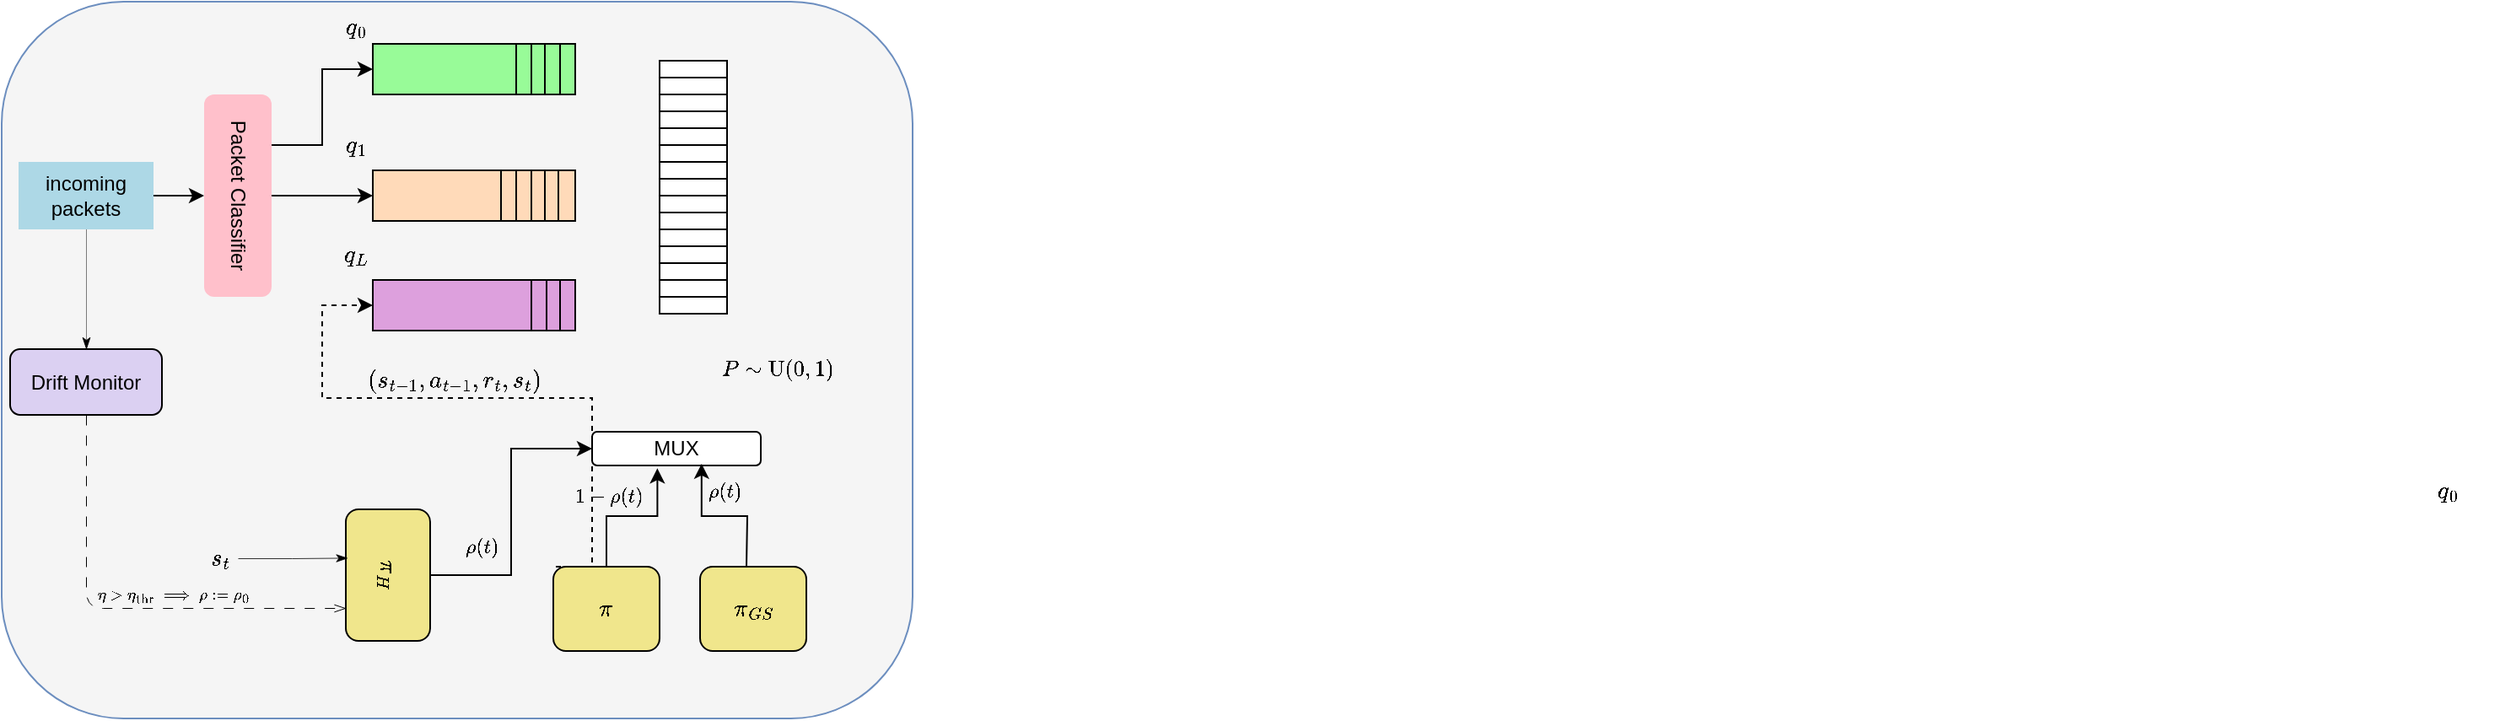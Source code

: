 <mxfile version="22.0.0" type="github">
  <diagram name="Page-1" id="48yRJna23telFu0YNoEB">
    <mxGraphModel dx="952" dy="544" grid="1" gridSize="10" guides="1" tooltips="1" connect="1" arrows="1" fold="1" page="1" pageScale="1" pageWidth="850" pageHeight="1100" math="1" shadow="0">
      <root>
        <mxCell id="0" />
        <mxCell id="1" parent="0" />
        <mxCell id="Teats__p5hXg-xirP8DH-14" value="" style="rounded=1;whiteSpace=wrap;html=1;fillColor=#f5f5f5;strokeColor=#6c8ebf;arcSize=17;gradientColor=none;" vertex="1" parent="1">
          <mxGeometry x="110" y="95" width="540" height="425" as="geometry" />
        </mxCell>
        <mxCell id="Teats__p5hXg-xirP8DH-6" style="edgeStyle=orthogonalEdgeStyle;rounded=0;orthogonalLoop=1;jettySize=auto;html=1;exitX=1;exitY=0.5;exitDx=0;exitDy=0;entryX=0.5;entryY=1;entryDx=0;entryDy=0;" edge="1" parent="1" source="Teats__p5hXg-xirP8DH-1" target="Teats__p5hXg-xirP8DH-2">
          <mxGeometry relative="1" as="geometry" />
        </mxCell>
        <mxCell id="Teats__p5hXg-xirP8DH-80" style="edgeStyle=orthogonalEdgeStyle;rounded=0;orthogonalLoop=1;jettySize=auto;html=1;exitX=0.5;exitY=1;exitDx=0;exitDy=0;entryX=0.5;entryY=0;entryDx=0;entryDy=0;dashed=1;dashPattern=1 1;strokeWidth=0.5;endArrow=classicThin;endFill=1;" edge="1" parent="1" source="Teats__p5hXg-xirP8DH-1" target="Teats__p5hXg-xirP8DH-79">
          <mxGeometry relative="1" as="geometry" />
        </mxCell>
        <mxCell id="Teats__p5hXg-xirP8DH-1" value="incoming packets" style="rounded=0;whiteSpace=wrap;html=1;fillColor=#add8e6;strokeColor=none;" vertex="1" parent="1">
          <mxGeometry x="120" y="190" width="80" height="40" as="geometry" />
        </mxCell>
        <mxCell id="Teats__p5hXg-xirP8DH-8" style="edgeStyle=orthogonalEdgeStyle;rounded=0;orthogonalLoop=1;jettySize=auto;html=1;exitX=0.5;exitY=0;exitDx=0;exitDy=0;entryX=0;entryY=0.5;entryDx=0;entryDy=0;" edge="1" parent="1" source="Teats__p5hXg-xirP8DH-2" target="Teats__p5hXg-xirP8DH-4">
          <mxGeometry relative="1" as="geometry" />
        </mxCell>
        <mxCell id="Teats__p5hXg-xirP8DH-10" style="edgeStyle=orthogonalEdgeStyle;rounded=0;orthogonalLoop=1;jettySize=auto;html=1;exitX=0.25;exitY=0;exitDx=0;exitDy=0;entryX=0;entryY=0.5;entryDx=0;entryDy=0;" edge="1" parent="1" source="Teats__p5hXg-xirP8DH-2" target="Teats__p5hXg-xirP8DH-3">
          <mxGeometry relative="1" as="geometry" />
        </mxCell>
        <mxCell id="Teats__p5hXg-xirP8DH-2" value="Packet Classifier" style="rounded=1;whiteSpace=wrap;html=1;rotation=90;fillColor=#ffc0cb;strokeColor=none;" vertex="1" parent="1">
          <mxGeometry x="190" y="190" width="120" height="40" as="geometry" />
        </mxCell>
        <mxCell id="Teats__p5hXg-xirP8DH-3" value="" style="rounded=0;whiteSpace=wrap;html=1;fillColor=#98fb98;strokeColor=default;" vertex="1" parent="1">
          <mxGeometry x="330" y="120" width="120" height="30" as="geometry" />
        </mxCell>
        <mxCell id="Teats__p5hXg-xirP8DH-4" value="" style="rounded=0;whiteSpace=wrap;html=1;fillColor=#ffdab9;strokeColor=default;" vertex="1" parent="1">
          <mxGeometry x="330" y="195" width="120" height="30" as="geometry" />
        </mxCell>
        <mxCell id="Teats__p5hXg-xirP8DH-5" value="" style="rounded=0;whiteSpace=wrap;html=1;fillColor=#dda0dd;strokeColor=default;fontColor=#ffffff;" vertex="1" parent="1">
          <mxGeometry x="330" y="260" width="120" height="30" as="geometry" />
        </mxCell>
        <mxCell id="Teats__p5hXg-xirP8DH-11" value="\(q_{0}\)" style="text;html=1;strokeColor=none;fillColor=none;align=center;verticalAlign=middle;whiteSpace=wrap;rounded=0;" vertex="1" parent="1">
          <mxGeometry x="1530" y="370" width="60" height="30" as="geometry" />
        </mxCell>
        <mxCell id="Teats__p5hXg-xirP8DH-12" value="\(q_{1}\)" style="text;html=1;strokeColor=none;fillColor=none;align=center;verticalAlign=middle;whiteSpace=wrap;rounded=0;" vertex="1" parent="1">
          <mxGeometry x="290" y="165" width="60" height="30" as="geometry" />
        </mxCell>
        <mxCell id="Teats__p5hXg-xirP8DH-16" value="\(q_{0}\)" style="text;html=1;strokeColor=none;fillColor=none;align=center;verticalAlign=middle;whiteSpace=wrap;rounded=0;" vertex="1" parent="1">
          <mxGeometry x="290" y="95" width="60" height="30" as="geometry" />
        </mxCell>
        <mxCell id="Teats__p5hXg-xirP8DH-17" value="\(q_{L}\)" style="text;html=1;strokeColor=none;fillColor=none;align=center;verticalAlign=middle;whiteSpace=wrap;rounded=0;" vertex="1" parent="1">
          <mxGeometry x="290" y="230" width="60" height="30" as="geometry" />
        </mxCell>
        <mxCell id="Teats__p5hXg-xirP8DH-98" style="edgeStyle=orthogonalEdgeStyle;rounded=0;orthogonalLoop=1;jettySize=auto;html=1;exitX=0.5;exitY=0;exitDx=0;exitDy=0;entryX=0;entryY=0.5;entryDx=0;entryDy=0;" edge="1" parent="1" source="Teats__p5hXg-xirP8DH-18" target="Teats__p5hXg-xirP8DH-89">
          <mxGeometry relative="1" as="geometry" />
        </mxCell>
        <mxCell id="Teats__p5hXg-xirP8DH-18" value="\(\pi_{H}\)" style="rounded=1;whiteSpace=wrap;html=1;rotation=90;fillColor=#f0e68c;" vertex="1" parent="1">
          <mxGeometry x="300" y="410" width="78" height="50" as="geometry" />
        </mxCell>
        <mxCell id="Teats__p5hXg-xirP8DH-66" style="edgeStyle=orthogonalEdgeStyle;rounded=0;orthogonalLoop=1;jettySize=auto;html=1;exitX=0.5;exitY=0;exitDx=0;exitDy=0;dashed=1;" edge="1" parent="1" target="Teats__p5hXg-xirP8DH-5">
          <mxGeometry relative="1" as="geometry">
            <mxPoint x="438.5" y="430" as="sourcePoint" />
            <mxPoint x="300" y="275" as="targetPoint" />
            <Array as="points">
              <mxPoint x="460" y="430" />
              <mxPoint x="460" y="330" />
              <mxPoint x="300" y="330" />
              <mxPoint x="300" y="275" />
            </Array>
          </mxGeometry>
        </mxCell>
        <mxCell id="Teats__p5hXg-xirP8DH-20" value="\(\pi\)" style="rounded=1;whiteSpace=wrap;html=1;fillColor=#f0e68c;" vertex="1" parent="1">
          <mxGeometry x="437" y="430" width="63" height="50" as="geometry" />
        </mxCell>
        <mxCell id="Teats__p5hXg-xirP8DH-25" style="edgeStyle=orthogonalEdgeStyle;rounded=0;orthogonalLoop=1;jettySize=auto;html=1;exitX=0.75;exitY=0;exitDx=0;exitDy=0;entryX=0.75;entryY=1;entryDx=0;entryDy=0;strokeColor=default;endArrow=none;endFill=0;" edge="1" parent="1">
          <mxGeometry relative="1" as="geometry">
            <mxPoint x="440" y="195" as="sourcePoint" />
            <mxPoint x="440" y="225" as="targetPoint" />
          </mxGeometry>
        </mxCell>
        <mxCell id="Teats__p5hXg-xirP8DH-29" style="edgeStyle=orthogonalEdgeStyle;rounded=0;orthogonalLoop=1;jettySize=auto;html=1;exitX=0.75;exitY=0;exitDx=0;exitDy=0;entryX=0.75;entryY=1;entryDx=0;entryDy=0;endArrow=none;endFill=0;" edge="1" parent="1">
          <mxGeometry relative="1" as="geometry">
            <mxPoint x="441" y="260" as="sourcePoint" />
            <mxPoint x="441" y="290" as="targetPoint" />
          </mxGeometry>
        </mxCell>
        <mxCell id="Teats__p5hXg-xirP8DH-30" style="edgeStyle=orthogonalEdgeStyle;rounded=0;orthogonalLoop=1;jettySize=auto;html=1;exitX=0.5;exitY=0;exitDx=0;exitDy=0;entryX=0.5;entryY=1;entryDx=0;entryDy=0;endArrow=none;endFill=0;" edge="1" parent="1">
          <mxGeometry relative="1" as="geometry">
            <mxPoint x="433" y="260" as="sourcePoint" />
            <mxPoint x="433" y="290" as="targetPoint" />
          </mxGeometry>
        </mxCell>
        <mxCell id="Teats__p5hXg-xirP8DH-31" style="edgeStyle=orthogonalEdgeStyle;rounded=0;orthogonalLoop=1;jettySize=auto;html=1;exitX=0.5;exitY=0;exitDx=0;exitDy=0;entryX=0.5;entryY=1;entryDx=0;entryDy=0;endArrow=none;endFill=0;" edge="1" parent="1">
          <mxGeometry relative="1" as="geometry">
            <mxPoint x="432" y="120" as="sourcePoint" />
            <mxPoint x="432" y="150" as="targetPoint" />
          </mxGeometry>
        </mxCell>
        <mxCell id="Teats__p5hXg-xirP8DH-32" style="edgeStyle=orthogonalEdgeStyle;rounded=0;orthogonalLoop=1;jettySize=auto;html=1;exitX=0.75;exitY=0;exitDx=0;exitDy=0;entryX=0.75;entryY=1;entryDx=0;entryDy=0;endArrow=none;endFill=0;" edge="1" parent="1">
          <mxGeometry relative="1" as="geometry">
            <mxPoint x="441" y="120" as="sourcePoint" />
            <mxPoint x="441" y="150" as="targetPoint" />
          </mxGeometry>
        </mxCell>
        <mxCell id="Teats__p5hXg-xirP8DH-33" style="edgeStyle=orthogonalEdgeStyle;rounded=0;orthogonalLoop=1;jettySize=auto;html=1;exitX=0.5;exitY=0;exitDx=0;exitDy=0;entryX=0.5;entryY=1;entryDx=0;entryDy=0;endArrow=none;endFill=0;" edge="1" parent="1">
          <mxGeometry relative="1" as="geometry">
            <mxPoint x="432" y="195" as="sourcePoint" />
            <mxPoint x="432" y="225" as="targetPoint" />
          </mxGeometry>
        </mxCell>
        <mxCell id="Teats__p5hXg-xirP8DH-36" value="" style="rounded=0;whiteSpace=wrap;html=1;" vertex="1" parent="1">
          <mxGeometry x="500" y="130" width="40" height="150" as="geometry" />
        </mxCell>
        <mxCell id="Teats__p5hXg-xirP8DH-41" value="\(\pi_{GS}\)" style="rounded=1;whiteSpace=wrap;html=1;fillColor=#f0e68c;" vertex="1" parent="1">
          <mxGeometry x="524" y="430" width="63" height="50" as="geometry" />
        </mxCell>
        <mxCell id="Teats__p5hXg-xirP8DH-42" value="&lt;font style=&quot;font-size: 10px;&quot;&gt;\(\rho(t)\)&lt;/font&gt;" style="text;html=1;strokeColor=none;fillColor=none;align=center;verticalAlign=middle;whiteSpace=wrap;rounded=0;" vertex="1" parent="1">
          <mxGeometry x="509" y="370" width="60" height="30" as="geometry" />
        </mxCell>
        <mxCell id="Teats__p5hXg-xirP8DH-45" value="&lt;font style=&quot;font-size: 10px;&quot;&gt;\(1- \rho(t)\)&lt;/font&gt;" style="text;html=1;strokeColor=none;fillColor=none;align=center;verticalAlign=middle;whiteSpace=wrap;rounded=0;" vertex="1" parent="1">
          <mxGeometry x="440" y="373" width="60" height="30" as="geometry" />
        </mxCell>
        <mxCell id="Teats__p5hXg-xirP8DH-50" value="" style="rounded=0;whiteSpace=wrap;html=1;" vertex="1" parent="1">
          <mxGeometry x="500" y="130" width="40" height="10" as="geometry" />
        </mxCell>
        <mxCell id="Teats__p5hXg-xirP8DH-52" value="" style="rounded=0;whiteSpace=wrap;html=1;" vertex="1" parent="1">
          <mxGeometry x="500" y="140" width="40" height="10" as="geometry" />
        </mxCell>
        <mxCell id="Teats__p5hXg-xirP8DH-53" value="" style="rounded=0;whiteSpace=wrap;html=1;" vertex="1" parent="1">
          <mxGeometry x="500" y="150" width="40" height="10" as="geometry" />
        </mxCell>
        <mxCell id="Teats__p5hXg-xirP8DH-54" value="" style="rounded=0;whiteSpace=wrap;html=1;" vertex="1" parent="1">
          <mxGeometry x="500" y="160" width="40" height="10" as="geometry" />
        </mxCell>
        <mxCell id="Teats__p5hXg-xirP8DH-55" value="" style="rounded=0;whiteSpace=wrap;html=1;" vertex="1" parent="1">
          <mxGeometry x="500" y="170" width="40" height="10" as="geometry" />
        </mxCell>
        <mxCell id="Teats__p5hXg-xirP8DH-56" value="" style="rounded=0;whiteSpace=wrap;html=1;" vertex="1" parent="1">
          <mxGeometry x="500" y="180" width="40" height="10" as="geometry" />
        </mxCell>
        <mxCell id="Teats__p5hXg-xirP8DH-57" value="" style="rounded=0;whiteSpace=wrap;html=1;" vertex="1" parent="1">
          <mxGeometry x="500" y="190" width="40" height="10" as="geometry" />
        </mxCell>
        <mxCell id="Teats__p5hXg-xirP8DH-58" value="" style="rounded=0;whiteSpace=wrap;html=1;" vertex="1" parent="1">
          <mxGeometry x="500" y="200" width="40" height="10" as="geometry" />
        </mxCell>
        <mxCell id="Teats__p5hXg-xirP8DH-59" value="" style="rounded=0;whiteSpace=wrap;html=1;" vertex="1" parent="1">
          <mxGeometry x="500" y="210" width="40" height="10" as="geometry" />
        </mxCell>
        <mxCell id="Teats__p5hXg-xirP8DH-60" value="" style="rounded=0;whiteSpace=wrap;html=1;" vertex="1" parent="1">
          <mxGeometry x="500" y="220" width="40" height="10" as="geometry" />
        </mxCell>
        <mxCell id="Teats__p5hXg-xirP8DH-61" value="" style="rounded=0;whiteSpace=wrap;html=1;" vertex="1" parent="1">
          <mxGeometry x="500" y="230" width="40" height="10" as="geometry" />
        </mxCell>
        <mxCell id="Teats__p5hXg-xirP8DH-62" value="" style="rounded=0;whiteSpace=wrap;html=1;" vertex="1" parent="1">
          <mxGeometry x="500" y="240" width="40" height="10" as="geometry" />
        </mxCell>
        <mxCell id="Teats__p5hXg-xirP8DH-63" value="" style="rounded=0;whiteSpace=wrap;html=1;" vertex="1" parent="1">
          <mxGeometry x="500" y="250" width="40" height="10" as="geometry" />
        </mxCell>
        <mxCell id="Teats__p5hXg-xirP8DH-64" value="" style="rounded=0;whiteSpace=wrap;html=1;" vertex="1" parent="1">
          <mxGeometry x="500" y="260" width="40" height="10" as="geometry" />
        </mxCell>
        <mxCell id="Teats__p5hXg-xirP8DH-65" value="" style="rounded=0;whiteSpace=wrap;html=1;" vertex="1" parent="1">
          <mxGeometry x="500" y="270" width="40" height="10" as="geometry" />
        </mxCell>
        <mxCell id="Teats__p5hXg-xirP8DH-71" style="edgeStyle=orthogonalEdgeStyle;rounded=0;orthogonalLoop=1;jettySize=auto;html=1;exitX=0.5;exitY=0;exitDx=0;exitDy=0;entryX=0.5;entryY=1;entryDx=0;entryDy=0;endArrow=none;endFill=0;" edge="1" parent="1">
          <mxGeometry relative="1" as="geometry">
            <mxPoint x="424" y="195" as="sourcePoint" />
            <mxPoint x="424" y="225" as="targetPoint" />
          </mxGeometry>
        </mxCell>
        <mxCell id="Teats__p5hXg-xirP8DH-72" style="edgeStyle=orthogonalEdgeStyle;rounded=0;orthogonalLoop=1;jettySize=auto;html=1;exitX=0.5;exitY=0;exitDx=0;exitDy=0;entryX=0.5;entryY=1;entryDx=0;entryDy=0;endArrow=none;endFill=0;" edge="1" parent="1">
          <mxGeometry relative="1" as="geometry">
            <mxPoint x="415" y="195" as="sourcePoint" />
            <mxPoint x="415" y="225" as="targetPoint" />
          </mxGeometry>
        </mxCell>
        <mxCell id="Teats__p5hXg-xirP8DH-73" style="edgeStyle=orthogonalEdgeStyle;rounded=0;orthogonalLoop=1;jettySize=auto;html=1;exitX=0.5;exitY=0;exitDx=0;exitDy=0;entryX=0.5;entryY=1;entryDx=0;entryDy=0;endArrow=none;endFill=0;" edge="1" parent="1">
          <mxGeometry relative="1" as="geometry">
            <mxPoint x="406" y="195" as="sourcePoint" />
            <mxPoint x="406" y="225" as="targetPoint" />
          </mxGeometry>
        </mxCell>
        <mxCell id="Teats__p5hXg-xirP8DH-74" style="edgeStyle=orthogonalEdgeStyle;rounded=0;orthogonalLoop=1;jettySize=auto;html=1;exitX=0.5;exitY=0;exitDx=0;exitDy=0;entryX=0.5;entryY=1;entryDx=0;entryDy=0;endArrow=none;endFill=0;" edge="1" parent="1">
          <mxGeometry relative="1" as="geometry">
            <mxPoint x="424" y="120" as="sourcePoint" />
            <mxPoint x="424" y="150" as="targetPoint" />
          </mxGeometry>
        </mxCell>
        <mxCell id="Teats__p5hXg-xirP8DH-76" style="edgeStyle=orthogonalEdgeStyle;rounded=0;orthogonalLoop=1;jettySize=auto;html=1;exitX=0.5;exitY=0;exitDx=0;exitDy=0;entryX=0.5;entryY=1;entryDx=0;entryDy=0;endArrow=none;endFill=0;" edge="1" parent="1">
          <mxGeometry relative="1" as="geometry">
            <mxPoint x="415" y="120" as="sourcePoint" />
            <mxPoint x="415" y="150" as="targetPoint" />
          </mxGeometry>
        </mxCell>
        <mxCell id="Teats__p5hXg-xirP8DH-77" style="edgeStyle=orthogonalEdgeStyle;rounded=0;orthogonalLoop=1;jettySize=auto;html=1;exitX=0.75;exitY=0;exitDx=0;exitDy=0;entryX=0.75;entryY=1;entryDx=0;entryDy=0;endArrow=none;endFill=0;" edge="1" parent="1">
          <mxGeometry relative="1" as="geometry">
            <mxPoint x="424" y="260" as="sourcePoint" />
            <mxPoint x="424" y="290" as="targetPoint" />
          </mxGeometry>
        </mxCell>
        <mxCell id="Teats__p5hXg-xirP8DH-78" value="\( ( s_{t-1}, a_{t-1}, r_t, s_t ) \)" style="text;html=1;strokeColor=none;fillColor=none;align=center;verticalAlign=middle;whiteSpace=wrap;rounded=0;" vertex="1" parent="1">
          <mxGeometry x="348.5" y="305" width="60" height="30" as="geometry" />
        </mxCell>
        <mxCell id="Teats__p5hXg-xirP8DH-81" style="edgeStyle=orthogonalEdgeStyle;orthogonalLoop=1;jettySize=auto;html=1;exitX=0.5;exitY=1;exitDx=0;exitDy=0;entryX=0.75;entryY=1;entryDx=0;entryDy=0;endArrow=openThin;endFill=0;dashed=1;dashPattern=12 12;rounded=1;strokeWidth=0.5;" edge="1" parent="1" source="Teats__p5hXg-xirP8DH-79" target="Teats__p5hXg-xirP8DH-18">
          <mxGeometry relative="1" as="geometry" />
        </mxCell>
        <mxCell id="Teats__p5hXg-xirP8DH-79" value="Drift Monitor" style="rounded=1;whiteSpace=wrap;html=1;fillColor=#dbd0f2;" vertex="1" parent="1">
          <mxGeometry x="115" y="301" width="90" height="39" as="geometry" />
        </mxCell>
        <mxCell id="Teats__p5hXg-xirP8DH-82" value="\(s_t\)" style="text;html=1;strokeColor=none;fillColor=none;align=center;verticalAlign=middle;whiteSpace=wrap;rounded=0;" vertex="1" parent="1">
          <mxGeometry x="230" y="410" width="20" height="30" as="geometry" />
        </mxCell>
        <mxCell id="Teats__p5hXg-xirP8DH-86" style="edgeStyle=orthogonalEdgeStyle;rounded=0;orthogonalLoop=1;jettySize=auto;html=1;exitX=1;exitY=0.5;exitDx=0;exitDy=0;entryX=0.368;entryY=0.98;entryDx=0;entryDy=0;entryPerimeter=0;strokeWidth=0.4;endArrow=classicThin;endFill=1;" edge="1" parent="1" source="Teats__p5hXg-xirP8DH-82" target="Teats__p5hXg-xirP8DH-18">
          <mxGeometry relative="1" as="geometry" />
        </mxCell>
        <mxCell id="Teats__p5hXg-xirP8DH-88" value="&lt;font style=&quot;font-size: 8px;&quot;&gt;\( \eta &amp;gt; \eta_{\text{thr}} \implies \rho := \rho_{0} \)&lt;/font&gt;" style="text;html=1;strokeColor=none;fillColor=none;align=center;verticalAlign=middle;whiteSpace=wrap;rounded=0;strokeWidth=0.5;" vertex="1" parent="1">
          <mxGeometry x="165" y="430" width="95" height="30" as="geometry" />
        </mxCell>
        <mxCell id="Teats__p5hXg-xirP8DH-89" value="MUX" style="rounded=1;whiteSpace=wrap;html=1;" vertex="1" parent="1">
          <mxGeometry x="460" y="350" width="100" height="20" as="geometry" />
        </mxCell>
        <mxCell id="Teats__p5hXg-xirP8DH-94" style="edgeStyle=orthogonalEdgeStyle;rounded=0;orthogonalLoop=1;jettySize=auto;html=1;exitX=0.5;exitY=1;exitDx=0;exitDy=0;" edge="1" parent="1" source="Teats__p5hXg-xirP8DH-41" target="Teats__p5hXg-xirP8DH-41">
          <mxGeometry relative="1" as="geometry" />
        </mxCell>
        <mxCell id="Teats__p5hXg-xirP8DH-95" style="edgeStyle=orthogonalEdgeStyle;rounded=0;orthogonalLoop=1;jettySize=auto;html=1;exitX=0.5;exitY=0;exitDx=0;exitDy=0;entryX=0.387;entryY=1.084;entryDx=0;entryDy=0;entryPerimeter=0;" edge="1" parent="1" source="Teats__p5hXg-xirP8DH-20" target="Teats__p5hXg-xirP8DH-89">
          <mxGeometry relative="1" as="geometry" />
        </mxCell>
        <mxCell id="Teats__p5hXg-xirP8DH-96" style="edgeStyle=orthogonalEdgeStyle;rounded=0;orthogonalLoop=1;jettySize=auto;html=1;exitX=0.5;exitY=0;exitDx=0;exitDy=0;entryX=0.649;entryY=0.947;entryDx=0;entryDy=0;entryPerimeter=0;" edge="1" parent="1" target="Teats__p5hXg-xirP8DH-89">
          <mxGeometry relative="1" as="geometry">
            <mxPoint x="551.5" y="430" as="sourcePoint" />
          </mxGeometry>
        </mxCell>
        <mxCell id="Teats__p5hXg-xirP8DH-99" value="&lt;font style=&quot;font-size: 10px;&quot;&gt;\(\rho(t)\)&lt;/font&gt;" style="text;html=1;strokeColor=none;fillColor=none;align=center;verticalAlign=middle;whiteSpace=wrap;rounded=0;" vertex="1" parent="1">
          <mxGeometry x="365" y="403" width="60" height="30" as="geometry" />
        </mxCell>
        <mxCell id="Teats__p5hXg-xirP8DH-100" value="&lt;div style=&quot;font-size: 11px;&quot;&gt;&lt;font style=&quot;font-size: 11px;&quot;&gt;\(P \sim \text{U}(0,1) \)&lt;/font&gt;&lt;/div&gt;&lt;div style=&quot;font-size: 11px;&quot;&gt;&lt;br&gt;&lt;/div&gt;" style="text;html=1;strokeColor=none;fillColor=none;align=center;verticalAlign=middle;whiteSpace=wrap;rounded=0;" vertex="1" parent="1">
          <mxGeometry x="540" y="305" width="60" height="30" as="geometry" />
        </mxCell>
      </root>
    </mxGraphModel>
  </diagram>
</mxfile>
